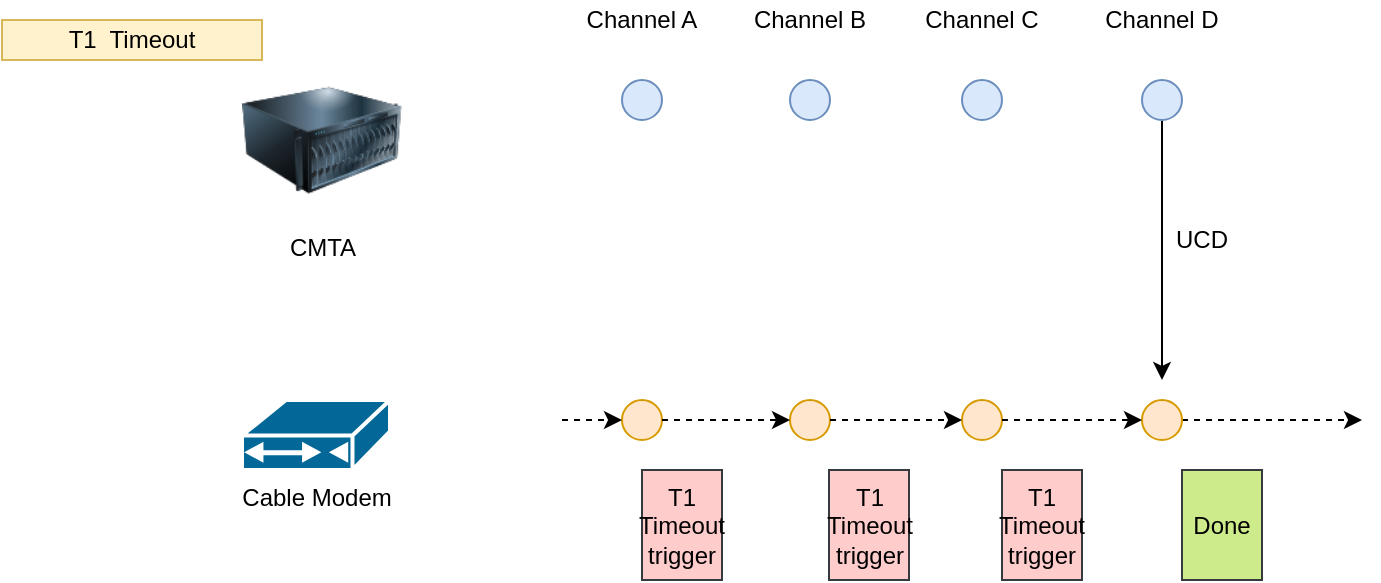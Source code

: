 <mxfile version="13.5.1" type="device"><diagram id="i6p1A39zfKV9JxfFGd0B" name="Page-1"><mxGraphModel dx="831" dy="660" grid="1" gridSize="10" guides="1" tooltips="1" connect="1" arrows="1" fold="1" page="1" pageScale="1" pageWidth="827" pageHeight="1169" math="0" shadow="0"><root><mxCell id="0"/><mxCell id="1" parent="0"/><mxCell id="VNivi1Gmk3FgSp8Y6ajk-1" value="T1&amp;nbsp; Timeout" style="text;html=1;strokeColor=#d6b656;fillColor=#fff2cc;align=center;verticalAlign=middle;whiteSpace=wrap;rounded=0;" vertex="1" parent="1"><mxGeometry y="40" width="130" height="20" as="geometry"/></mxCell><mxCell id="VNivi1Gmk3FgSp8Y6ajk-2" value="Cable Modem" style="shape=mxgraph.cisco.modems_and_phones.cable_modem;html=1;dashed=0;fillColor=#036897;strokeColor=#ffffff;strokeWidth=2;verticalLabelPosition=bottom;verticalAlign=top" vertex="1" parent="1"><mxGeometry x="120" y="230" width="74" height="35" as="geometry"/></mxCell><mxCell id="VNivi1Gmk3FgSp8Y6ajk-3" value="CMTA" style="image;html=1;image=img/lib/clip_art/computers/Server_128x128.png" vertex="1" parent="1"><mxGeometry x="120" y="60" width="80" height="80" as="geometry"/></mxCell><mxCell id="VNivi1Gmk3FgSp8Y6ajk-4" value="" style="ellipse;whiteSpace=wrap;html=1;aspect=fixed;fillColor=#dae8fc;strokeColor=#6c8ebf;" vertex="1" parent="1"><mxGeometry x="310" y="70" width="20" height="20" as="geometry"/></mxCell><mxCell id="VNivi1Gmk3FgSp8Y6ajk-5" value="" style="ellipse;whiteSpace=wrap;html=1;aspect=fixed;fillColor=#dae8fc;strokeColor=#6c8ebf;" vertex="1" parent="1"><mxGeometry x="394" y="70" width="20" height="20" as="geometry"/></mxCell><mxCell id="VNivi1Gmk3FgSp8Y6ajk-6" value="" style="ellipse;whiteSpace=wrap;html=1;aspect=fixed;fillColor=#dae8fc;strokeColor=#6c8ebf;" vertex="1" parent="1"><mxGeometry x="480" y="70" width="20" height="20" as="geometry"/></mxCell><mxCell id="VNivi1Gmk3FgSp8Y6ajk-9" style="edgeStyle=orthogonalEdgeStyle;rounded=0;orthogonalLoop=1;jettySize=auto;html=1;exitX=0.5;exitY=1;exitDx=0;exitDy=0;" edge="1" parent="1" source="VNivi1Gmk3FgSp8Y6ajk-8"><mxGeometry relative="1" as="geometry"><mxPoint x="580" y="220" as="targetPoint"/></mxGeometry></mxCell><mxCell id="VNivi1Gmk3FgSp8Y6ajk-8" value="" style="ellipse;whiteSpace=wrap;html=1;aspect=fixed;fillColor=#dae8fc;strokeColor=#6c8ebf;" vertex="1" parent="1"><mxGeometry x="570" y="70" width="20" height="20" as="geometry"/></mxCell><mxCell id="VNivi1Gmk3FgSp8Y6ajk-10" value="" style="endArrow=classic;dashed=1;html=1;endFill=1;" edge="1" parent="1" source="VNivi1Gmk3FgSp8Y6ajk-21"><mxGeometry width="50" height="50" relative="1" as="geometry"><mxPoint x="280" y="240" as="sourcePoint"/><mxPoint x="680" y="240" as="targetPoint"/></mxGeometry></mxCell><mxCell id="VNivi1Gmk3FgSp8Y6ajk-11" value="Channel A" style="text;html=1;strokeColor=none;fillColor=none;align=center;verticalAlign=middle;whiteSpace=wrap;rounded=0;" vertex="1" parent="1"><mxGeometry x="290" y="30" width="60" height="20" as="geometry"/></mxCell><mxCell id="VNivi1Gmk3FgSp8Y6ajk-12" value="Channel B" style="text;html=1;strokeColor=none;fillColor=none;align=center;verticalAlign=middle;whiteSpace=wrap;rounded=0;" vertex="1" parent="1"><mxGeometry x="374" y="30" width="60" height="20" as="geometry"/></mxCell><mxCell id="VNivi1Gmk3FgSp8Y6ajk-13" value="Channel C" style="text;html=1;strokeColor=none;fillColor=none;align=center;verticalAlign=middle;whiteSpace=wrap;rounded=0;" vertex="1" parent="1"><mxGeometry x="460" y="30" width="60" height="20" as="geometry"/></mxCell><mxCell id="VNivi1Gmk3FgSp8Y6ajk-14" value="Channel D" style="text;html=1;strokeColor=none;fillColor=none;align=center;verticalAlign=middle;whiteSpace=wrap;rounded=0;" vertex="1" parent="1"><mxGeometry x="550" y="30" width="60" height="20" as="geometry"/></mxCell><mxCell id="VNivi1Gmk3FgSp8Y6ajk-15" value="" style="ellipse;whiteSpace=wrap;html=1;aspect=fixed;fillColor=#ffe6cc;strokeColor=#d79b00;" vertex="1" parent="1"><mxGeometry x="310" y="230" width="20" height="20" as="geometry"/></mxCell><mxCell id="VNivi1Gmk3FgSp8Y6ajk-16" value="" style="endArrow=classic;dashed=1;html=1;endFill=1;" edge="1" parent="1" target="VNivi1Gmk3FgSp8Y6ajk-15"><mxGeometry width="50" height="50" relative="1" as="geometry"><mxPoint x="280" y="240" as="sourcePoint"/><mxPoint x="680" y="240" as="targetPoint"/></mxGeometry></mxCell><mxCell id="VNivi1Gmk3FgSp8Y6ajk-17" value="" style="ellipse;whiteSpace=wrap;html=1;aspect=fixed;fillColor=#ffe6cc;strokeColor=#d79b00;" vertex="1" parent="1"><mxGeometry x="394" y="230" width="20" height="20" as="geometry"/></mxCell><mxCell id="VNivi1Gmk3FgSp8Y6ajk-18" value="" style="endArrow=classic;dashed=1;html=1;endFill=1;" edge="1" parent="1" source="VNivi1Gmk3FgSp8Y6ajk-15" target="VNivi1Gmk3FgSp8Y6ajk-17"><mxGeometry width="50" height="50" relative="1" as="geometry"><mxPoint x="330" y="240" as="sourcePoint"/><mxPoint x="680" y="240" as="targetPoint"/></mxGeometry></mxCell><mxCell id="VNivi1Gmk3FgSp8Y6ajk-19" value="" style="ellipse;whiteSpace=wrap;html=1;aspect=fixed;fillColor=#ffe6cc;strokeColor=#d79b00;" vertex="1" parent="1"><mxGeometry x="480" y="230" width="20" height="20" as="geometry"/></mxCell><mxCell id="VNivi1Gmk3FgSp8Y6ajk-20" value="" style="endArrow=classic;dashed=1;html=1;endFill=1;" edge="1" parent="1" source="VNivi1Gmk3FgSp8Y6ajk-17" target="VNivi1Gmk3FgSp8Y6ajk-19"><mxGeometry width="50" height="50" relative="1" as="geometry"><mxPoint x="414" y="240" as="sourcePoint"/><mxPoint x="680" y="240" as="targetPoint"/></mxGeometry></mxCell><mxCell id="VNivi1Gmk3FgSp8Y6ajk-21" value="" style="ellipse;whiteSpace=wrap;html=1;aspect=fixed;fillColor=#ffe6cc;strokeColor=#d79b00;" vertex="1" parent="1"><mxGeometry x="570" y="230" width="20" height="20" as="geometry"/></mxCell><mxCell id="VNivi1Gmk3FgSp8Y6ajk-22" value="" style="endArrow=classic;dashed=1;html=1;endFill=1;" edge="1" parent="1" source="VNivi1Gmk3FgSp8Y6ajk-19" target="VNivi1Gmk3FgSp8Y6ajk-21"><mxGeometry width="50" height="50" relative="1" as="geometry"><mxPoint x="500" y="240" as="sourcePoint"/><mxPoint x="680" y="240" as="targetPoint"/></mxGeometry></mxCell><mxCell id="VNivi1Gmk3FgSp8Y6ajk-23" value="UCD" style="text;html=1;strokeColor=none;fillColor=none;align=center;verticalAlign=middle;whiteSpace=wrap;rounded=0;" vertex="1" parent="1"><mxGeometry x="580" y="140" width="40" height="20" as="geometry"/></mxCell><mxCell id="VNivi1Gmk3FgSp8Y6ajk-24" value="T1&lt;br&gt;Timeout&lt;br&gt;trigger" style="text;html=1;strokeColor=#36393d;fillColor=#ffcccc;align=center;verticalAlign=middle;whiteSpace=wrap;rounded=0;" vertex="1" parent="1"><mxGeometry x="320" y="265" width="40" height="55" as="geometry"/></mxCell><mxCell id="VNivi1Gmk3FgSp8Y6ajk-25" value="T1&lt;br&gt;Timeout&lt;br&gt;trigger" style="text;html=1;strokeColor=#36393d;fillColor=#ffcccc;align=center;verticalAlign=middle;whiteSpace=wrap;rounded=0;" vertex="1" parent="1"><mxGeometry x="413.5" y="265" width="40" height="55" as="geometry"/></mxCell><mxCell id="VNivi1Gmk3FgSp8Y6ajk-26" value="T1&lt;br&gt;Timeout&lt;br&gt;trigger" style="text;html=1;strokeColor=#36393d;fillColor=#ffcccc;align=center;verticalAlign=middle;whiteSpace=wrap;rounded=0;" vertex="1" parent="1"><mxGeometry x="500" y="265" width="40" height="55" as="geometry"/></mxCell><mxCell id="VNivi1Gmk3FgSp8Y6ajk-28" value="Done" style="text;html=1;strokeColor=#36393d;fillColor=#cdeb8b;align=center;verticalAlign=middle;whiteSpace=wrap;rounded=0;" vertex="1" parent="1"><mxGeometry x="590" y="265" width="40" height="55" as="geometry"/></mxCell></root></mxGraphModel></diagram></mxfile>